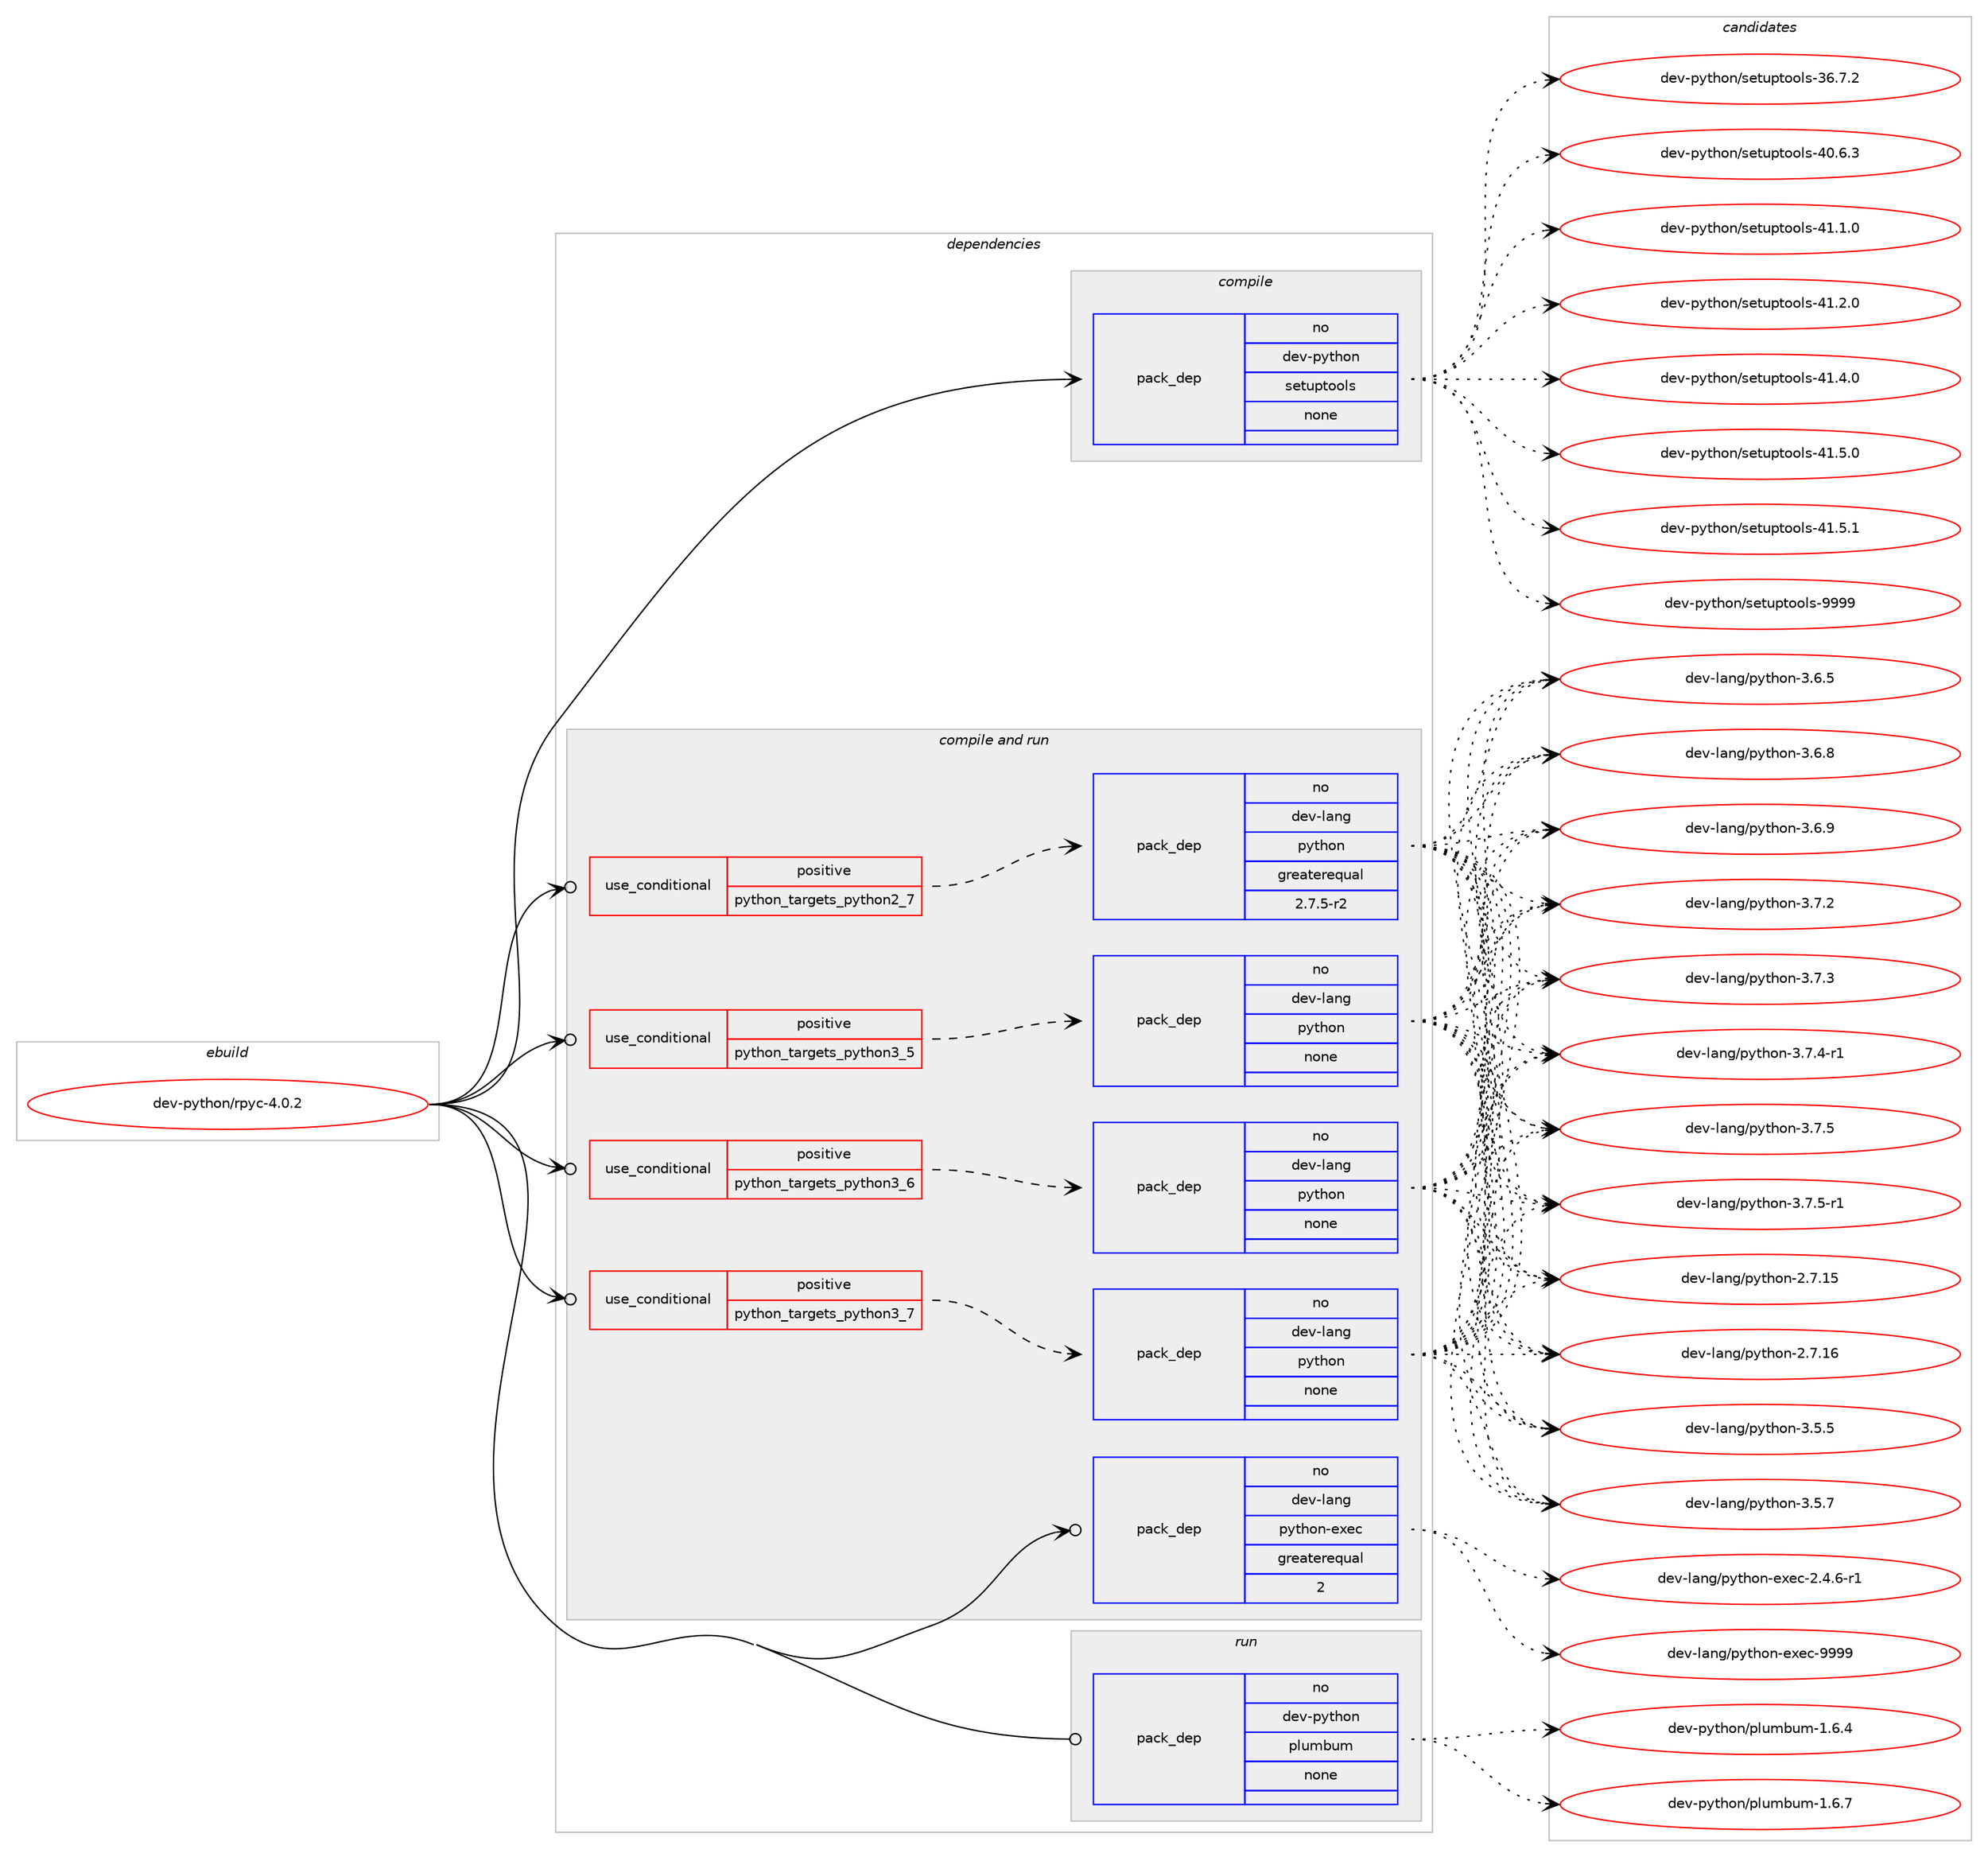 digraph prolog {

# *************
# Graph options
# *************

newrank=true;
concentrate=true;
compound=true;
graph [rankdir=LR,fontname=Helvetica,fontsize=10,ranksep=1.5];#, ranksep=2.5, nodesep=0.2];
edge  [arrowhead=vee];
node  [fontname=Helvetica,fontsize=10];

# **********
# The ebuild
# **********

subgraph cluster_leftcol {
color=gray;
rank=same;
label=<<i>ebuild</i>>;
id [label="dev-python/rpyc-4.0.2", color=red, width=4, href="../dev-python/rpyc-4.0.2.svg"];
}

# ****************
# The dependencies
# ****************

subgraph cluster_midcol {
color=gray;
label=<<i>dependencies</i>>;
subgraph cluster_compile {
fillcolor="#eeeeee";
style=filled;
label=<<i>compile</i>>;
subgraph pack475140 {
dependency635907 [label=<<TABLE BORDER="0" CELLBORDER="1" CELLSPACING="0" CELLPADDING="4" WIDTH="220"><TR><TD ROWSPAN="6" CELLPADDING="30">pack_dep</TD></TR><TR><TD WIDTH="110">no</TD></TR><TR><TD>dev-python</TD></TR><TR><TD>setuptools</TD></TR><TR><TD>none</TD></TR><TR><TD></TD></TR></TABLE>>, shape=none, color=blue];
}
id:e -> dependency635907:w [weight=20,style="solid",arrowhead="vee"];
}
subgraph cluster_compileandrun {
fillcolor="#eeeeee";
style=filled;
label=<<i>compile and run</i>>;
subgraph cond148886 {
dependency635908 [label=<<TABLE BORDER="0" CELLBORDER="1" CELLSPACING="0" CELLPADDING="4"><TR><TD ROWSPAN="3" CELLPADDING="10">use_conditional</TD></TR><TR><TD>positive</TD></TR><TR><TD>python_targets_python2_7</TD></TR></TABLE>>, shape=none, color=red];
subgraph pack475141 {
dependency635909 [label=<<TABLE BORDER="0" CELLBORDER="1" CELLSPACING="0" CELLPADDING="4" WIDTH="220"><TR><TD ROWSPAN="6" CELLPADDING="30">pack_dep</TD></TR><TR><TD WIDTH="110">no</TD></TR><TR><TD>dev-lang</TD></TR><TR><TD>python</TD></TR><TR><TD>greaterequal</TD></TR><TR><TD>2.7.5-r2</TD></TR></TABLE>>, shape=none, color=blue];
}
dependency635908:e -> dependency635909:w [weight=20,style="dashed",arrowhead="vee"];
}
id:e -> dependency635908:w [weight=20,style="solid",arrowhead="odotvee"];
subgraph cond148887 {
dependency635910 [label=<<TABLE BORDER="0" CELLBORDER="1" CELLSPACING="0" CELLPADDING="4"><TR><TD ROWSPAN="3" CELLPADDING="10">use_conditional</TD></TR><TR><TD>positive</TD></TR><TR><TD>python_targets_python3_5</TD></TR></TABLE>>, shape=none, color=red];
subgraph pack475142 {
dependency635911 [label=<<TABLE BORDER="0" CELLBORDER="1" CELLSPACING="0" CELLPADDING="4" WIDTH="220"><TR><TD ROWSPAN="6" CELLPADDING="30">pack_dep</TD></TR><TR><TD WIDTH="110">no</TD></TR><TR><TD>dev-lang</TD></TR><TR><TD>python</TD></TR><TR><TD>none</TD></TR><TR><TD></TD></TR></TABLE>>, shape=none, color=blue];
}
dependency635910:e -> dependency635911:w [weight=20,style="dashed",arrowhead="vee"];
}
id:e -> dependency635910:w [weight=20,style="solid",arrowhead="odotvee"];
subgraph cond148888 {
dependency635912 [label=<<TABLE BORDER="0" CELLBORDER="1" CELLSPACING="0" CELLPADDING="4"><TR><TD ROWSPAN="3" CELLPADDING="10">use_conditional</TD></TR><TR><TD>positive</TD></TR><TR><TD>python_targets_python3_6</TD></TR></TABLE>>, shape=none, color=red];
subgraph pack475143 {
dependency635913 [label=<<TABLE BORDER="0" CELLBORDER="1" CELLSPACING="0" CELLPADDING="4" WIDTH="220"><TR><TD ROWSPAN="6" CELLPADDING="30">pack_dep</TD></TR><TR><TD WIDTH="110">no</TD></TR><TR><TD>dev-lang</TD></TR><TR><TD>python</TD></TR><TR><TD>none</TD></TR><TR><TD></TD></TR></TABLE>>, shape=none, color=blue];
}
dependency635912:e -> dependency635913:w [weight=20,style="dashed",arrowhead="vee"];
}
id:e -> dependency635912:w [weight=20,style="solid",arrowhead="odotvee"];
subgraph cond148889 {
dependency635914 [label=<<TABLE BORDER="0" CELLBORDER="1" CELLSPACING="0" CELLPADDING="4"><TR><TD ROWSPAN="3" CELLPADDING="10">use_conditional</TD></TR><TR><TD>positive</TD></TR><TR><TD>python_targets_python3_7</TD></TR></TABLE>>, shape=none, color=red];
subgraph pack475144 {
dependency635915 [label=<<TABLE BORDER="0" CELLBORDER="1" CELLSPACING="0" CELLPADDING="4" WIDTH="220"><TR><TD ROWSPAN="6" CELLPADDING="30">pack_dep</TD></TR><TR><TD WIDTH="110">no</TD></TR><TR><TD>dev-lang</TD></TR><TR><TD>python</TD></TR><TR><TD>none</TD></TR><TR><TD></TD></TR></TABLE>>, shape=none, color=blue];
}
dependency635914:e -> dependency635915:w [weight=20,style="dashed",arrowhead="vee"];
}
id:e -> dependency635914:w [weight=20,style="solid",arrowhead="odotvee"];
subgraph pack475145 {
dependency635916 [label=<<TABLE BORDER="0" CELLBORDER="1" CELLSPACING="0" CELLPADDING="4" WIDTH="220"><TR><TD ROWSPAN="6" CELLPADDING="30">pack_dep</TD></TR><TR><TD WIDTH="110">no</TD></TR><TR><TD>dev-lang</TD></TR><TR><TD>python-exec</TD></TR><TR><TD>greaterequal</TD></TR><TR><TD>2</TD></TR></TABLE>>, shape=none, color=blue];
}
id:e -> dependency635916:w [weight=20,style="solid",arrowhead="odotvee"];
}
subgraph cluster_run {
fillcolor="#eeeeee";
style=filled;
label=<<i>run</i>>;
subgraph pack475146 {
dependency635917 [label=<<TABLE BORDER="0" CELLBORDER="1" CELLSPACING="0" CELLPADDING="4" WIDTH="220"><TR><TD ROWSPAN="6" CELLPADDING="30">pack_dep</TD></TR><TR><TD WIDTH="110">no</TD></TR><TR><TD>dev-python</TD></TR><TR><TD>plumbum</TD></TR><TR><TD>none</TD></TR><TR><TD></TD></TR></TABLE>>, shape=none, color=blue];
}
id:e -> dependency635917:w [weight=20,style="solid",arrowhead="odot"];
}
}

# **************
# The candidates
# **************

subgraph cluster_choices {
rank=same;
color=gray;
label=<<i>candidates</i>>;

subgraph choice475140 {
color=black;
nodesep=1;
choice100101118451121211161041111104711510111611711211611111110811545515446554650 [label="dev-python/setuptools-36.7.2", color=red, width=4,href="../dev-python/setuptools-36.7.2.svg"];
choice100101118451121211161041111104711510111611711211611111110811545524846544651 [label="dev-python/setuptools-40.6.3", color=red, width=4,href="../dev-python/setuptools-40.6.3.svg"];
choice100101118451121211161041111104711510111611711211611111110811545524946494648 [label="dev-python/setuptools-41.1.0", color=red, width=4,href="../dev-python/setuptools-41.1.0.svg"];
choice100101118451121211161041111104711510111611711211611111110811545524946504648 [label="dev-python/setuptools-41.2.0", color=red, width=4,href="../dev-python/setuptools-41.2.0.svg"];
choice100101118451121211161041111104711510111611711211611111110811545524946524648 [label="dev-python/setuptools-41.4.0", color=red, width=4,href="../dev-python/setuptools-41.4.0.svg"];
choice100101118451121211161041111104711510111611711211611111110811545524946534648 [label="dev-python/setuptools-41.5.0", color=red, width=4,href="../dev-python/setuptools-41.5.0.svg"];
choice100101118451121211161041111104711510111611711211611111110811545524946534649 [label="dev-python/setuptools-41.5.1", color=red, width=4,href="../dev-python/setuptools-41.5.1.svg"];
choice10010111845112121116104111110471151011161171121161111111081154557575757 [label="dev-python/setuptools-9999", color=red, width=4,href="../dev-python/setuptools-9999.svg"];
dependency635907:e -> choice100101118451121211161041111104711510111611711211611111110811545515446554650:w [style=dotted,weight="100"];
dependency635907:e -> choice100101118451121211161041111104711510111611711211611111110811545524846544651:w [style=dotted,weight="100"];
dependency635907:e -> choice100101118451121211161041111104711510111611711211611111110811545524946494648:w [style=dotted,weight="100"];
dependency635907:e -> choice100101118451121211161041111104711510111611711211611111110811545524946504648:w [style=dotted,weight="100"];
dependency635907:e -> choice100101118451121211161041111104711510111611711211611111110811545524946524648:w [style=dotted,weight="100"];
dependency635907:e -> choice100101118451121211161041111104711510111611711211611111110811545524946534648:w [style=dotted,weight="100"];
dependency635907:e -> choice100101118451121211161041111104711510111611711211611111110811545524946534649:w [style=dotted,weight="100"];
dependency635907:e -> choice10010111845112121116104111110471151011161171121161111111081154557575757:w [style=dotted,weight="100"];
}
subgraph choice475141 {
color=black;
nodesep=1;
choice10010111845108971101034711212111610411111045504655464953 [label="dev-lang/python-2.7.15", color=red, width=4,href="../dev-lang/python-2.7.15.svg"];
choice10010111845108971101034711212111610411111045504655464954 [label="dev-lang/python-2.7.16", color=red, width=4,href="../dev-lang/python-2.7.16.svg"];
choice100101118451089711010347112121116104111110455146534653 [label="dev-lang/python-3.5.5", color=red, width=4,href="../dev-lang/python-3.5.5.svg"];
choice100101118451089711010347112121116104111110455146534655 [label="dev-lang/python-3.5.7", color=red, width=4,href="../dev-lang/python-3.5.7.svg"];
choice100101118451089711010347112121116104111110455146544653 [label="dev-lang/python-3.6.5", color=red, width=4,href="../dev-lang/python-3.6.5.svg"];
choice100101118451089711010347112121116104111110455146544656 [label="dev-lang/python-3.6.8", color=red, width=4,href="../dev-lang/python-3.6.8.svg"];
choice100101118451089711010347112121116104111110455146544657 [label="dev-lang/python-3.6.9", color=red, width=4,href="../dev-lang/python-3.6.9.svg"];
choice100101118451089711010347112121116104111110455146554650 [label="dev-lang/python-3.7.2", color=red, width=4,href="../dev-lang/python-3.7.2.svg"];
choice100101118451089711010347112121116104111110455146554651 [label="dev-lang/python-3.7.3", color=red, width=4,href="../dev-lang/python-3.7.3.svg"];
choice1001011184510897110103471121211161041111104551465546524511449 [label="dev-lang/python-3.7.4-r1", color=red, width=4,href="../dev-lang/python-3.7.4-r1.svg"];
choice100101118451089711010347112121116104111110455146554653 [label="dev-lang/python-3.7.5", color=red, width=4,href="../dev-lang/python-3.7.5.svg"];
choice1001011184510897110103471121211161041111104551465546534511449 [label="dev-lang/python-3.7.5-r1", color=red, width=4,href="../dev-lang/python-3.7.5-r1.svg"];
dependency635909:e -> choice10010111845108971101034711212111610411111045504655464953:w [style=dotted,weight="100"];
dependency635909:e -> choice10010111845108971101034711212111610411111045504655464954:w [style=dotted,weight="100"];
dependency635909:e -> choice100101118451089711010347112121116104111110455146534653:w [style=dotted,weight="100"];
dependency635909:e -> choice100101118451089711010347112121116104111110455146534655:w [style=dotted,weight="100"];
dependency635909:e -> choice100101118451089711010347112121116104111110455146544653:w [style=dotted,weight="100"];
dependency635909:e -> choice100101118451089711010347112121116104111110455146544656:w [style=dotted,weight="100"];
dependency635909:e -> choice100101118451089711010347112121116104111110455146544657:w [style=dotted,weight="100"];
dependency635909:e -> choice100101118451089711010347112121116104111110455146554650:w [style=dotted,weight="100"];
dependency635909:e -> choice100101118451089711010347112121116104111110455146554651:w [style=dotted,weight="100"];
dependency635909:e -> choice1001011184510897110103471121211161041111104551465546524511449:w [style=dotted,weight="100"];
dependency635909:e -> choice100101118451089711010347112121116104111110455146554653:w [style=dotted,weight="100"];
dependency635909:e -> choice1001011184510897110103471121211161041111104551465546534511449:w [style=dotted,weight="100"];
}
subgraph choice475142 {
color=black;
nodesep=1;
choice10010111845108971101034711212111610411111045504655464953 [label="dev-lang/python-2.7.15", color=red, width=4,href="../dev-lang/python-2.7.15.svg"];
choice10010111845108971101034711212111610411111045504655464954 [label="dev-lang/python-2.7.16", color=red, width=4,href="../dev-lang/python-2.7.16.svg"];
choice100101118451089711010347112121116104111110455146534653 [label="dev-lang/python-3.5.5", color=red, width=4,href="../dev-lang/python-3.5.5.svg"];
choice100101118451089711010347112121116104111110455146534655 [label="dev-lang/python-3.5.7", color=red, width=4,href="../dev-lang/python-3.5.7.svg"];
choice100101118451089711010347112121116104111110455146544653 [label="dev-lang/python-3.6.5", color=red, width=4,href="../dev-lang/python-3.6.5.svg"];
choice100101118451089711010347112121116104111110455146544656 [label="dev-lang/python-3.6.8", color=red, width=4,href="../dev-lang/python-3.6.8.svg"];
choice100101118451089711010347112121116104111110455146544657 [label="dev-lang/python-3.6.9", color=red, width=4,href="../dev-lang/python-3.6.9.svg"];
choice100101118451089711010347112121116104111110455146554650 [label="dev-lang/python-3.7.2", color=red, width=4,href="../dev-lang/python-3.7.2.svg"];
choice100101118451089711010347112121116104111110455146554651 [label="dev-lang/python-3.7.3", color=red, width=4,href="../dev-lang/python-3.7.3.svg"];
choice1001011184510897110103471121211161041111104551465546524511449 [label="dev-lang/python-3.7.4-r1", color=red, width=4,href="../dev-lang/python-3.7.4-r1.svg"];
choice100101118451089711010347112121116104111110455146554653 [label="dev-lang/python-3.7.5", color=red, width=4,href="../dev-lang/python-3.7.5.svg"];
choice1001011184510897110103471121211161041111104551465546534511449 [label="dev-lang/python-3.7.5-r1", color=red, width=4,href="../dev-lang/python-3.7.5-r1.svg"];
dependency635911:e -> choice10010111845108971101034711212111610411111045504655464953:w [style=dotted,weight="100"];
dependency635911:e -> choice10010111845108971101034711212111610411111045504655464954:w [style=dotted,weight="100"];
dependency635911:e -> choice100101118451089711010347112121116104111110455146534653:w [style=dotted,weight="100"];
dependency635911:e -> choice100101118451089711010347112121116104111110455146534655:w [style=dotted,weight="100"];
dependency635911:e -> choice100101118451089711010347112121116104111110455146544653:w [style=dotted,weight="100"];
dependency635911:e -> choice100101118451089711010347112121116104111110455146544656:w [style=dotted,weight="100"];
dependency635911:e -> choice100101118451089711010347112121116104111110455146544657:w [style=dotted,weight="100"];
dependency635911:e -> choice100101118451089711010347112121116104111110455146554650:w [style=dotted,weight="100"];
dependency635911:e -> choice100101118451089711010347112121116104111110455146554651:w [style=dotted,weight="100"];
dependency635911:e -> choice1001011184510897110103471121211161041111104551465546524511449:w [style=dotted,weight="100"];
dependency635911:e -> choice100101118451089711010347112121116104111110455146554653:w [style=dotted,weight="100"];
dependency635911:e -> choice1001011184510897110103471121211161041111104551465546534511449:w [style=dotted,weight="100"];
}
subgraph choice475143 {
color=black;
nodesep=1;
choice10010111845108971101034711212111610411111045504655464953 [label="dev-lang/python-2.7.15", color=red, width=4,href="../dev-lang/python-2.7.15.svg"];
choice10010111845108971101034711212111610411111045504655464954 [label="dev-lang/python-2.7.16", color=red, width=4,href="../dev-lang/python-2.7.16.svg"];
choice100101118451089711010347112121116104111110455146534653 [label="dev-lang/python-3.5.5", color=red, width=4,href="../dev-lang/python-3.5.5.svg"];
choice100101118451089711010347112121116104111110455146534655 [label="dev-lang/python-3.5.7", color=red, width=4,href="../dev-lang/python-3.5.7.svg"];
choice100101118451089711010347112121116104111110455146544653 [label="dev-lang/python-3.6.5", color=red, width=4,href="../dev-lang/python-3.6.5.svg"];
choice100101118451089711010347112121116104111110455146544656 [label="dev-lang/python-3.6.8", color=red, width=4,href="../dev-lang/python-3.6.8.svg"];
choice100101118451089711010347112121116104111110455146544657 [label="dev-lang/python-3.6.9", color=red, width=4,href="../dev-lang/python-3.6.9.svg"];
choice100101118451089711010347112121116104111110455146554650 [label="dev-lang/python-3.7.2", color=red, width=4,href="../dev-lang/python-3.7.2.svg"];
choice100101118451089711010347112121116104111110455146554651 [label="dev-lang/python-3.7.3", color=red, width=4,href="../dev-lang/python-3.7.3.svg"];
choice1001011184510897110103471121211161041111104551465546524511449 [label="dev-lang/python-3.7.4-r1", color=red, width=4,href="../dev-lang/python-3.7.4-r1.svg"];
choice100101118451089711010347112121116104111110455146554653 [label="dev-lang/python-3.7.5", color=red, width=4,href="../dev-lang/python-3.7.5.svg"];
choice1001011184510897110103471121211161041111104551465546534511449 [label="dev-lang/python-3.7.5-r1", color=red, width=4,href="../dev-lang/python-3.7.5-r1.svg"];
dependency635913:e -> choice10010111845108971101034711212111610411111045504655464953:w [style=dotted,weight="100"];
dependency635913:e -> choice10010111845108971101034711212111610411111045504655464954:w [style=dotted,weight="100"];
dependency635913:e -> choice100101118451089711010347112121116104111110455146534653:w [style=dotted,weight="100"];
dependency635913:e -> choice100101118451089711010347112121116104111110455146534655:w [style=dotted,weight="100"];
dependency635913:e -> choice100101118451089711010347112121116104111110455146544653:w [style=dotted,weight="100"];
dependency635913:e -> choice100101118451089711010347112121116104111110455146544656:w [style=dotted,weight="100"];
dependency635913:e -> choice100101118451089711010347112121116104111110455146544657:w [style=dotted,weight="100"];
dependency635913:e -> choice100101118451089711010347112121116104111110455146554650:w [style=dotted,weight="100"];
dependency635913:e -> choice100101118451089711010347112121116104111110455146554651:w [style=dotted,weight="100"];
dependency635913:e -> choice1001011184510897110103471121211161041111104551465546524511449:w [style=dotted,weight="100"];
dependency635913:e -> choice100101118451089711010347112121116104111110455146554653:w [style=dotted,weight="100"];
dependency635913:e -> choice1001011184510897110103471121211161041111104551465546534511449:w [style=dotted,weight="100"];
}
subgraph choice475144 {
color=black;
nodesep=1;
choice10010111845108971101034711212111610411111045504655464953 [label="dev-lang/python-2.7.15", color=red, width=4,href="../dev-lang/python-2.7.15.svg"];
choice10010111845108971101034711212111610411111045504655464954 [label="dev-lang/python-2.7.16", color=red, width=4,href="../dev-lang/python-2.7.16.svg"];
choice100101118451089711010347112121116104111110455146534653 [label="dev-lang/python-3.5.5", color=red, width=4,href="../dev-lang/python-3.5.5.svg"];
choice100101118451089711010347112121116104111110455146534655 [label="dev-lang/python-3.5.7", color=red, width=4,href="../dev-lang/python-3.5.7.svg"];
choice100101118451089711010347112121116104111110455146544653 [label="dev-lang/python-3.6.5", color=red, width=4,href="../dev-lang/python-3.6.5.svg"];
choice100101118451089711010347112121116104111110455146544656 [label="dev-lang/python-3.6.8", color=red, width=4,href="../dev-lang/python-3.6.8.svg"];
choice100101118451089711010347112121116104111110455146544657 [label="dev-lang/python-3.6.9", color=red, width=4,href="../dev-lang/python-3.6.9.svg"];
choice100101118451089711010347112121116104111110455146554650 [label="dev-lang/python-3.7.2", color=red, width=4,href="../dev-lang/python-3.7.2.svg"];
choice100101118451089711010347112121116104111110455146554651 [label="dev-lang/python-3.7.3", color=red, width=4,href="../dev-lang/python-3.7.3.svg"];
choice1001011184510897110103471121211161041111104551465546524511449 [label="dev-lang/python-3.7.4-r1", color=red, width=4,href="../dev-lang/python-3.7.4-r1.svg"];
choice100101118451089711010347112121116104111110455146554653 [label="dev-lang/python-3.7.5", color=red, width=4,href="../dev-lang/python-3.7.5.svg"];
choice1001011184510897110103471121211161041111104551465546534511449 [label="dev-lang/python-3.7.5-r1", color=red, width=4,href="../dev-lang/python-3.7.5-r1.svg"];
dependency635915:e -> choice10010111845108971101034711212111610411111045504655464953:w [style=dotted,weight="100"];
dependency635915:e -> choice10010111845108971101034711212111610411111045504655464954:w [style=dotted,weight="100"];
dependency635915:e -> choice100101118451089711010347112121116104111110455146534653:w [style=dotted,weight="100"];
dependency635915:e -> choice100101118451089711010347112121116104111110455146534655:w [style=dotted,weight="100"];
dependency635915:e -> choice100101118451089711010347112121116104111110455146544653:w [style=dotted,weight="100"];
dependency635915:e -> choice100101118451089711010347112121116104111110455146544656:w [style=dotted,weight="100"];
dependency635915:e -> choice100101118451089711010347112121116104111110455146544657:w [style=dotted,weight="100"];
dependency635915:e -> choice100101118451089711010347112121116104111110455146554650:w [style=dotted,weight="100"];
dependency635915:e -> choice100101118451089711010347112121116104111110455146554651:w [style=dotted,weight="100"];
dependency635915:e -> choice1001011184510897110103471121211161041111104551465546524511449:w [style=dotted,weight="100"];
dependency635915:e -> choice100101118451089711010347112121116104111110455146554653:w [style=dotted,weight="100"];
dependency635915:e -> choice1001011184510897110103471121211161041111104551465546534511449:w [style=dotted,weight="100"];
}
subgraph choice475145 {
color=black;
nodesep=1;
choice10010111845108971101034711212111610411111045101120101994550465246544511449 [label="dev-lang/python-exec-2.4.6-r1", color=red, width=4,href="../dev-lang/python-exec-2.4.6-r1.svg"];
choice10010111845108971101034711212111610411111045101120101994557575757 [label="dev-lang/python-exec-9999", color=red, width=4,href="../dev-lang/python-exec-9999.svg"];
dependency635916:e -> choice10010111845108971101034711212111610411111045101120101994550465246544511449:w [style=dotted,weight="100"];
dependency635916:e -> choice10010111845108971101034711212111610411111045101120101994557575757:w [style=dotted,weight="100"];
}
subgraph choice475146 {
color=black;
nodesep=1;
choice100101118451121211161041111104711210811710998117109454946544652 [label="dev-python/plumbum-1.6.4", color=red, width=4,href="../dev-python/plumbum-1.6.4.svg"];
choice100101118451121211161041111104711210811710998117109454946544655 [label="dev-python/plumbum-1.6.7", color=red, width=4,href="../dev-python/plumbum-1.6.7.svg"];
dependency635917:e -> choice100101118451121211161041111104711210811710998117109454946544652:w [style=dotted,weight="100"];
dependency635917:e -> choice100101118451121211161041111104711210811710998117109454946544655:w [style=dotted,weight="100"];
}
}

}
